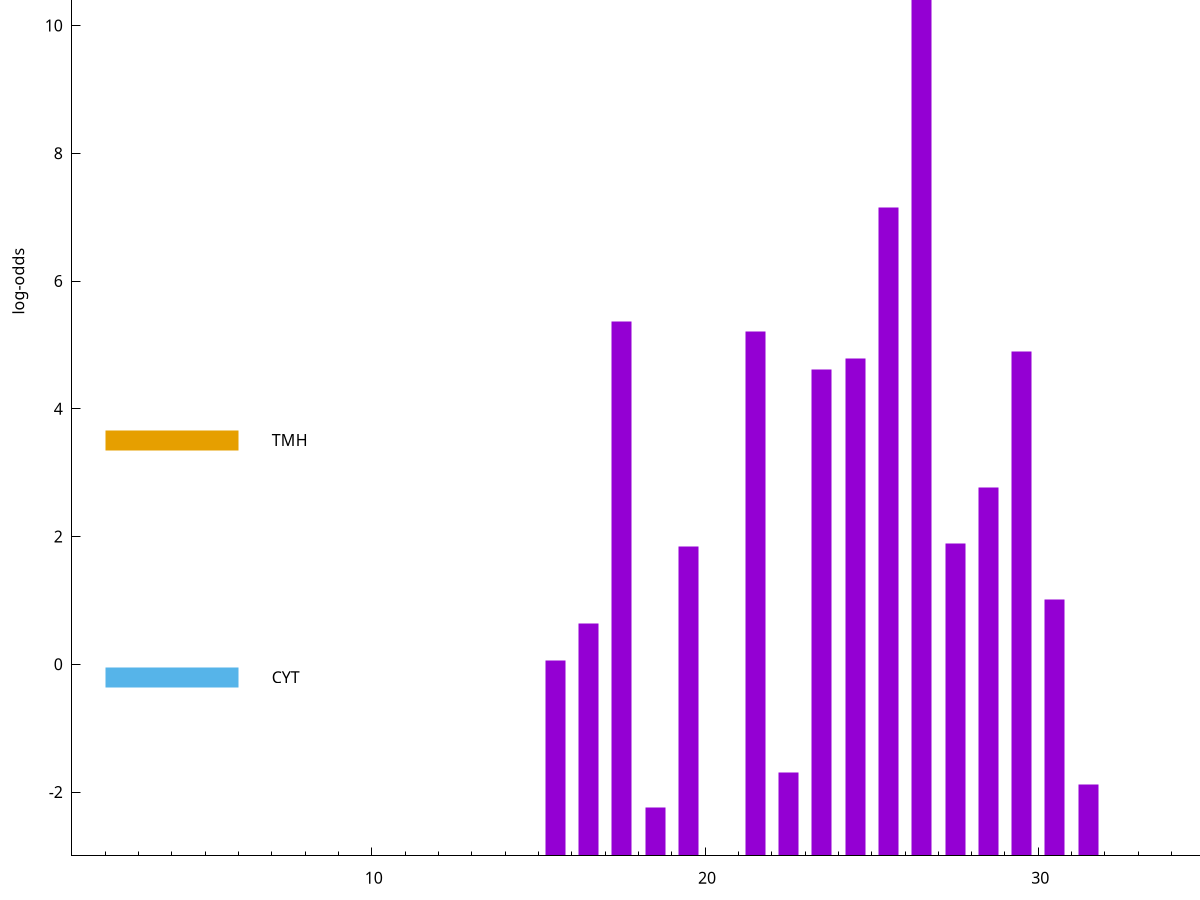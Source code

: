 set title "LipoP predictions for SRR5666545.gff"
set size 2., 1.4
set xrange [1:70] 
set mxtics 10
set yrange [-3:15]
set y2range [0:18]
set ylabel "log-odds"
set term postscript eps color solid "Helvetica" 30
set output "SRR5666545.gff.eps"
set arrow from 2,12.0827 to 6,12.0827 nohead lt 1 lw 20
set label "SpI" at 7,12.0827
set arrow from 2,3.51024 to 6,3.51024 nohead lt 4 lw 20
set label "TMH" at 7,3.51024
set arrow from 2,-0.200913 to 6,-0.200913 nohead lt 3 lw 20
set label "CYT" at 7,-0.200913
set arrow from 2,12.0827 to 6,12.0827 nohead lt 1 lw 20
set label "SpI" at 7,12.0827
# NOTE: The scores below are the log-odds scores with the threshold
# NOTE: subtracted (a hack to make gnuplot make the histogram all
# NOTE: look nice).
plot "-" axes x1y2 title "" with impulses lt 1 lw 20
26.500000 14.971400
25.500000 10.151070
17.500000 8.371950
21.500000 8.204500
29.500000 7.896980
24.500000 7.786980
23.500000 7.611930
28.500000 5.767800
27.500000 4.888330
19.500000 4.844120
30.500000 4.021830
16.500000 3.639325
15.500000 3.064386
22.500000 1.313350
31.500000 1.110950
18.500000 0.758300
e
exit
